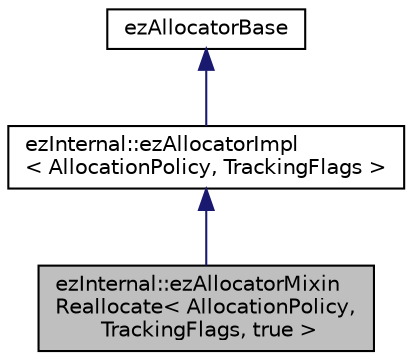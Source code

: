 digraph "ezInternal::ezAllocatorMixinReallocate&lt; AllocationPolicy, TrackingFlags, true &gt;"
{
 // LATEX_PDF_SIZE
  edge [fontname="Helvetica",fontsize="10",labelfontname="Helvetica",labelfontsize="10"];
  node [fontname="Helvetica",fontsize="10",shape=record];
  Node1 [label="ezInternal::ezAllocatorMixin\lReallocate\< AllocationPolicy,\l TrackingFlags, true \>",height=0.2,width=0.4,color="black", fillcolor="grey75", style="filled", fontcolor="black",tooltip=" "];
  Node2 -> Node1 [dir="back",color="midnightblue",fontsize="10",style="solid",fontname="Helvetica"];
  Node2 [label="ezInternal::ezAllocatorImpl\l\< AllocationPolicy, TrackingFlags \>",height=0.2,width=0.4,color="black", fillcolor="white", style="filled",URL="$d2/d98/classez_internal_1_1ez_allocator_impl.htm",tooltip=" "];
  Node3 -> Node2 [dir="back",color="midnightblue",fontsize="10",style="solid",fontname="Helvetica"];
  Node3 [label="ezAllocatorBase",height=0.2,width=0.4,color="black", fillcolor="white", style="filled",URL="$d1/d4c/classez_allocator_base.htm",tooltip="Base class for all memory allocators."];
}
